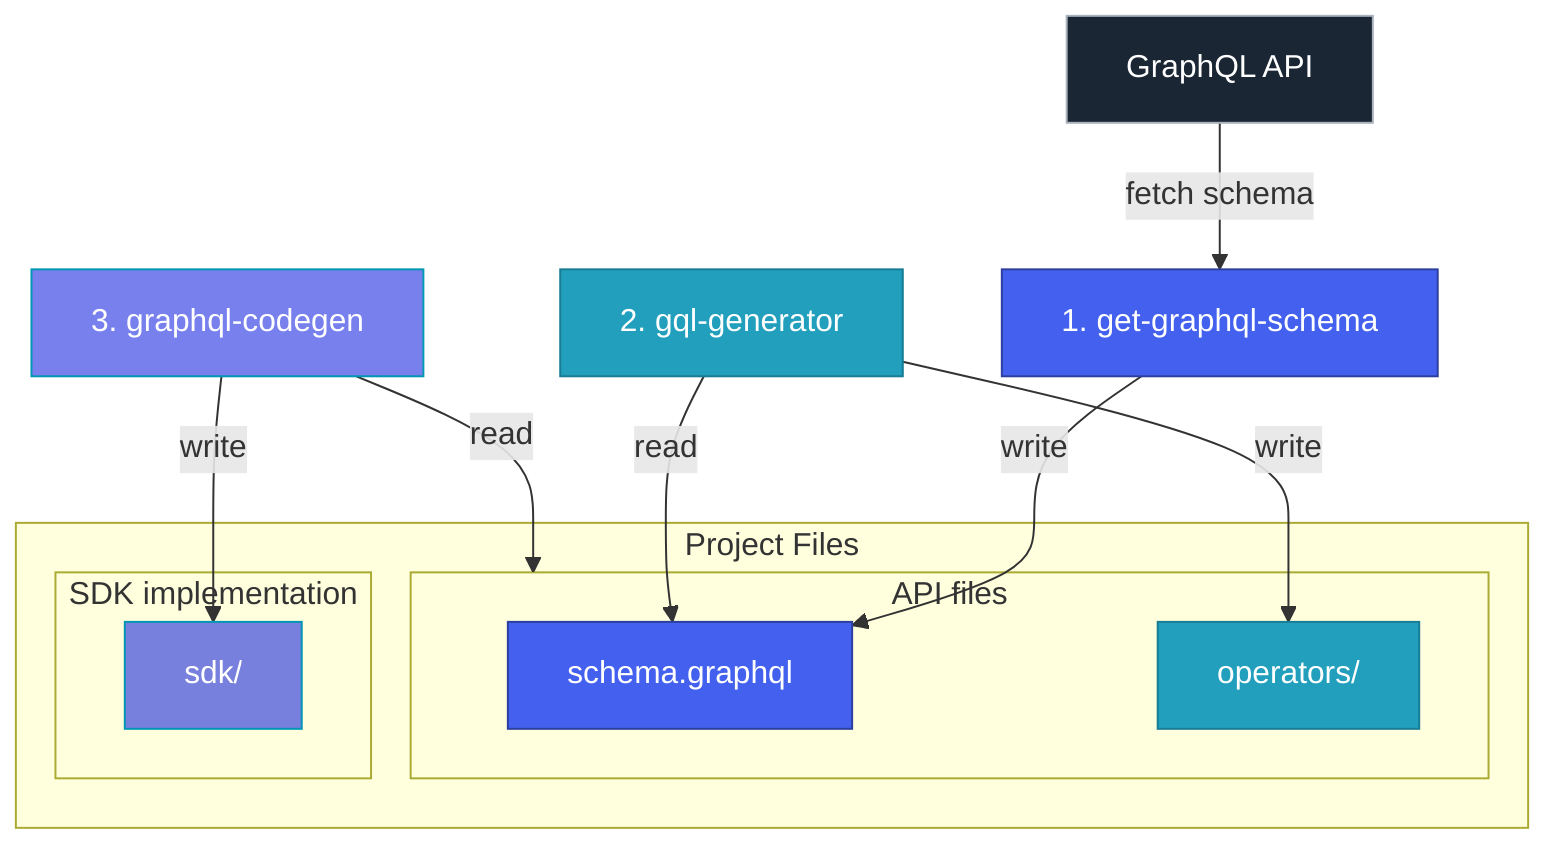 flowchart TD
    classDef apiClass fill:#1a2634,stroke:#a9b1ba,color:#fff
    classDef getGraphQLSchemaClass fill:#4361ee,stroke:#2d3f9e,color:#fff
    classDef gqlGeneratorClass fill:#219fbc,stroke:#187c94,color:#fff
    classDef graphQLCodgenClass fill:#01d8,stroke:#0096b4,color:#fff

    %% Adding step numbers in the labels
    API[GraphQL API]:::apiClass
    Schema[1. get-graphql-schema]:::getGraphQLSchemaClass
    Generator[2. gql-generator]:::gqlGeneratorClass
    Codegen[3. graphql-codegen]:::graphQLCodgenClass
    
    SchemaFile[schema.graphql]:::getGraphQLSchemaClass
    Operators[operators/]:::gqlGeneratorClass
    Generated[sdk/]:::graphQLCodgenClass

    %% External connections
    API --> |fetch schema| Schema
    
    %% Tool operations
    Schema --> |write| SchemaFile
    Generator --> |read| SchemaFile
    Generator --> |write| Operators
    Codegen --> |read| APIFiles
    Codegen --> |write| Generated
    
    %% Styling
    subgraph APIFiles [API files]
        SchemaFile
        Operators
    end

    subgraph GeneratedFiles [SDK implementation]
        Generated
    end
    
    subgraph ProjectFiles [Project Files]
        APIFiles
        GeneratedFiles
    end